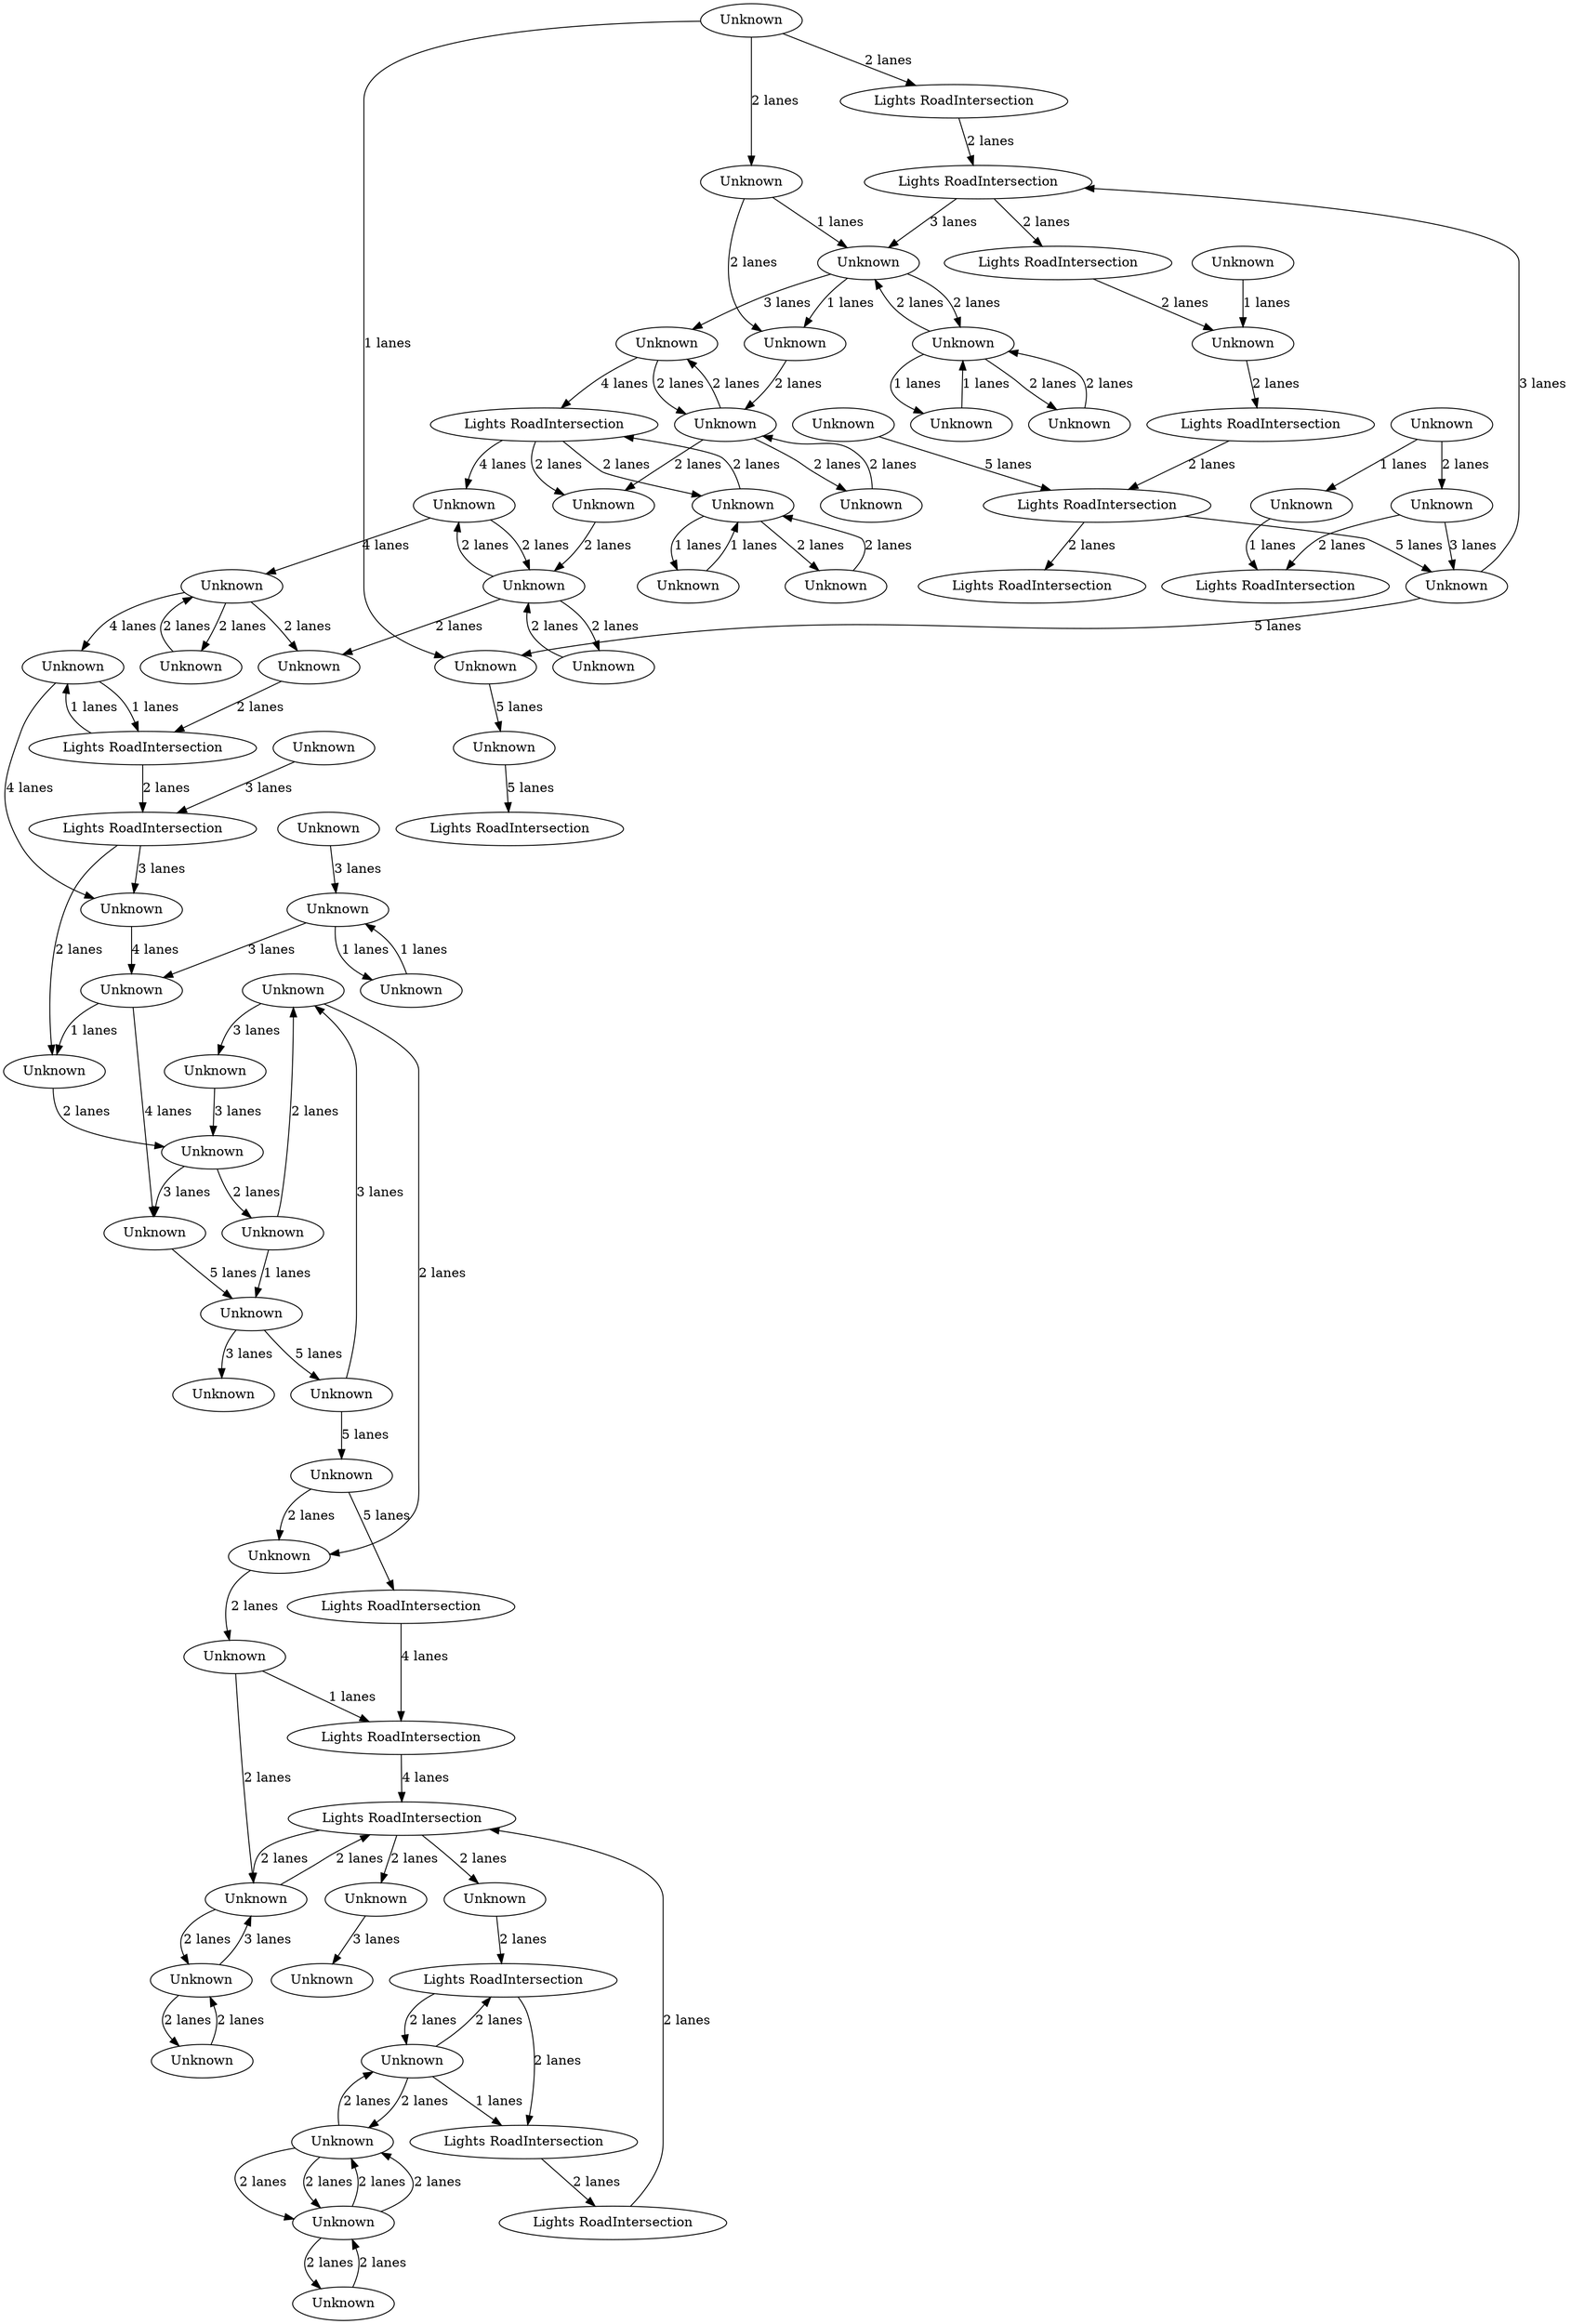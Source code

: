 digraph {
    0 [ label = "Lights RoadIntersection" ]
    1 [ label = "Unknown" ]
    2 [ label = "Unknown" ]
    3 [ label = "Unknown" ]
    4 [ label = "Unknown" ]
    5 [ label = "Unknown" ]
    6 [ label = "Unknown" ]
    7 [ label = "Unknown" ]
    8 [ label = "Unknown" ]
    9 [ label = "Unknown" ]
    10 [ label = "Unknown" ]
    11 [ label = "Unknown" ]
    12 [ label = "Unknown" ]
    13 [ label = "Unknown" ]
    14 [ label = "Unknown" ]
    15 [ label = "Unknown" ]
    16 [ label = "Unknown" ]
    17 [ label = "Unknown" ]
    18 [ label = "Lights RoadIntersection" ]
    19 [ label = "Unknown" ]
    20 [ label = "Unknown" ]
    21 [ label = "Unknown" ]
    22 [ label = "Lights RoadIntersection" ]
    23 [ label = "Lights RoadIntersection" ]
    24 [ label = "Unknown" ]
    25 [ label = "Unknown" ]
    26 [ label = "Unknown" ]
    27 [ label = "Unknown" ]
    28 [ label = "Unknown" ]
    29 [ label = "Unknown" ]
    30 [ label = "Lights RoadIntersection" ]
    31 [ label = "Unknown" ]
    32 [ label = "Unknown" ]
    33 [ label = "Unknown" ]
    34 [ label = "Unknown" ]
    35 [ label = "Unknown" ]
    36 [ label = "Lights RoadIntersection" ]
    37 [ label = "Lights RoadIntersection" ]
    38 [ label = "Unknown" ]
    39 [ label = "Unknown" ]
    40 [ label = "Unknown" ]
    41 [ label = "Unknown" ]
    42 [ label = "Unknown" ]
    43 [ label = "Unknown" ]
    44 [ label = "Unknown" ]
    45 [ label = "Lights RoadIntersection" ]
    46 [ label = "Unknown" ]
    47 [ label = "Unknown" ]
    48 [ label = "Unknown" ]
    49 [ label = "Lights RoadIntersection" ]
    50 [ label = "Lights RoadIntersection" ]
    51 [ label = "Unknown" ]
    52 [ label = "Unknown" ]
    53 [ label = "Unknown" ]
    54 [ label = "Unknown" ]
    55 [ label = "Lights RoadIntersection" ]
    56 [ label = "Lights RoadIntersection" ]
    57 [ label = "Unknown" ]
    58 [ label = "Unknown" ]
    59 [ label = "Unknown" ]
    60 [ label = "Lights RoadIntersection" ]
    61 [ label = "Lights RoadIntersection" ]
    62 [ label = "Unknown" ]
    63 [ label = "Unknown" ]
    64 [ label = "Unknown" ]
    65 [ label = "Unknown" ]
    66 [ label = "Lights RoadIntersection" ]
    67 [ label = "Unknown" ]
    68 [ label = "Lights RoadIntersection" ]
    69 [ label = "Unknown" ]
    70 [ label = "Unknown" ]
    71 [ label = "Unknown" ]
    72 [ label = "Unknown" ]
    73 [ label = "Unknown" ]
    74 [ label = "Lights RoadIntersection" ]
    39 -> 2 [ label = "1 lanes" ]
    9 -> 3 [ label = "2 lanes" ]
    3 -> 9 [ label = "2 lanes" ]
    4 -> 20 [ label = "2 lanes" ]
    20 -> 4 [ label = "2 lanes" ]
    20 -> 18 [ label = "2 lanes" ]
    18 -> 20 [ label = "2 lanes" ]
    5 -> 69 [ label = "2 lanes" ]
    69 -> 5 [ label = "2 lanes" ]
    69 -> 6 [ label = "2 lanes" ]
    6 -> 69 [ label = "2 lanes" ]
    7 -> 26 [ label = "2 lanes" ]
    26 -> 7 [ label = "2 lanes" ]
    37 -> 53 [ label = "3 lanes" ]
    73 -> 37 [ label = "3 lanes" ]
    10 -> 35 [ label = "2 lanes" ]
    35 -> 10 [ label = "2 lanes" ]
    35 -> 19 [ label = "2 lanes" ]
    19 -> 35 [ label = "2 lanes" ]
    12 -> 52 [ label = "3 lanes" ]
    52 -> 11 [ label = "3 lanes" ]
    16 -> 38 [ label = "3 lanes" ]
    38 -> 12 [ label = "3 lanes" ]
    17 -> 36 [ label = "1 lanes" ]
    36 -> 17 [ label = "1 lanes" ]
    25 -> 24 [ label = "5 lanes" ]
    31 -> 50 [ label = "5 lanes" ]
    20 -> 21 [ label = "1 lanes" ]
    21 -> 20 [ label = "1 lanes" ]
    23 -> 60 [ label = "2 lanes" ]
    0 -> 34 [ label = "2 lanes" ]
    60 -> 30 [ label = "2 lanes" ]
    22 -> 61 [ label = "4 lanes" ]
    6 -> 7 [ label = "3 lanes" ]
    49 -> 6 [ label = "3 lanes" ]
    8 -> 45 [ label = "5 lanes" ]
    2 -> 16 [ label = "5 lanes" ]
    16 -> 71 [ label = "5 lanes" ]
    71 -> 22 [ label = "5 lanes" ]
    27 -> 64 [ label = "3 lanes" ]
    64 -> 28 [ label = "3 lanes" ]
    14 -> 32 [ label = "2 lanes" ]
    32 -> 14 [ label = "2 lanes" ]
    32 -> 33 [ label = "2 lanes" ]
    33 -> 32 [ label = "2 lanes" ]
    33 -> 59 [ label = "2 lanes" ]
    59 -> 33 [ label = "2 lanes" ]
    29 -> 0 [ label = "2 lanes" ]
    0 -> 29 [ label = "2 lanes" ]
    32 -> 33 [ label = "2 lanes" ]
    33 -> 32 [ label = "2 lanes" ]
    53 -> 28 [ label = "4 lanes" ]
    26 -> 51 [ label = "2 lanes" ]
    42 -> 61 [ label = "1 lanes" ]
    58 -> 62 [ label = "2 lanes" ]
    62 -> 58 [ label = "2 lanes" ]
    43 -> 25 [ label = "3 lanes" ]
    43 -> 74 [ label = "2 lanes" ]
    44 -> 43 [ label = "2 lanes" ]
    25 -> 49 [ label = "3 lanes" ]
    46 -> 54 [ label = "2 lanes" ]
    54 -> 67 [ label = "2 lanes" ]
    67 -> 26 [ label = "2 lanes" ]
    46 -> 24 [ label = "1 lanes" ]
    2 -> 1 [ label = "3 lanes" ]
    35 -> 41 [ label = "2 lanes" ]
    36 -> 37 [ label = "2 lanes" ]
    37 -> 40 [ label = "2 lanes" ]
    38 -> 72 [ label = "2 lanes" ]
    39 -> 38 [ label = "2 lanes" ]
    40 -> 52 [ label = "2 lanes" ]
    41 -> 36 [ label = "2 lanes" ]
    42 -> 29 [ label = "2 lanes" ]
    51 -> 35 [ label = "2 lanes" ]
    52 -> 39 [ label = "2 lanes" ]
    72 -> 42 [ label = "2 lanes" ]
    54 -> 6 [ label = "1 lanes" ]
    3 -> 41 [ label = "2 lanes" ]
    28 -> 40 [ label = "1 lanes" ]
    18 -> 51 [ label = "2 lanes" ]
    26 -> 15 [ label = "2 lanes" ]
    15 -> 26 [ label = "2 lanes" ]
    50 -> 68 [ label = "2 lanes" ]
    56 -> 50 [ label = "2 lanes" ]
    48 -> 56 [ label = "2 lanes" ]
    0 -> 63 [ label = "2 lanes" ]
    47 -> 48 [ label = "1 lanes" ]
    59 -> 60 [ label = "1 lanes" ]
    62 -> 29 [ label = "3 lanes" ]
    29 -> 62 [ label = "2 lanes" ]
    63 -> 23 [ label = "2 lanes" ]
    59 -> 23 [ label = "2 lanes" ]
    23 -> 59 [ label = "2 lanes" ]
    30 -> 0 [ label = "2 lanes" ]
    34 -> 13 [ label = "3 lanes" ]
    61 -> 0 [ label = "4 lanes" ]
    64 -> 65 [ label = "1 lanes" ]
    65 -> 64 [ label = "1 lanes" ]
    55 -> 48 [ label = "2 lanes" ]
    46 -> 66 [ label = "2 lanes" ]
    49 -> 55 [ label = "2 lanes" ]
    66 -> 49 [ label = "2 lanes" ]
    50 -> 25 [ label = "5 lanes" ]
    6 -> 67 [ label = "1 lanes" ]
    57 -> 74 [ label = "1 lanes" ]
    24 -> 8 [ label = "5 lanes" ]
    69 -> 70 [ label = "1 lanes" ]
    70 -> 69 [ label = "1 lanes" ]
    71 -> 72 [ label = "2 lanes" ]
    44 -> 57 [ label = "1 lanes" ]
    11 -> 2 [ label = "5 lanes" ]
    28 -> 11 [ label = "4 lanes" ]
    17 -> 53 [ label = "4 lanes" ]
    10 -> 3 [ label = "4 lanes" ]
    18 -> 10 [ label = "4 lanes" ]
    7 -> 18 [ label = "4 lanes" ]
    3 -> 17 [ label = "4 lanes" ]
}
